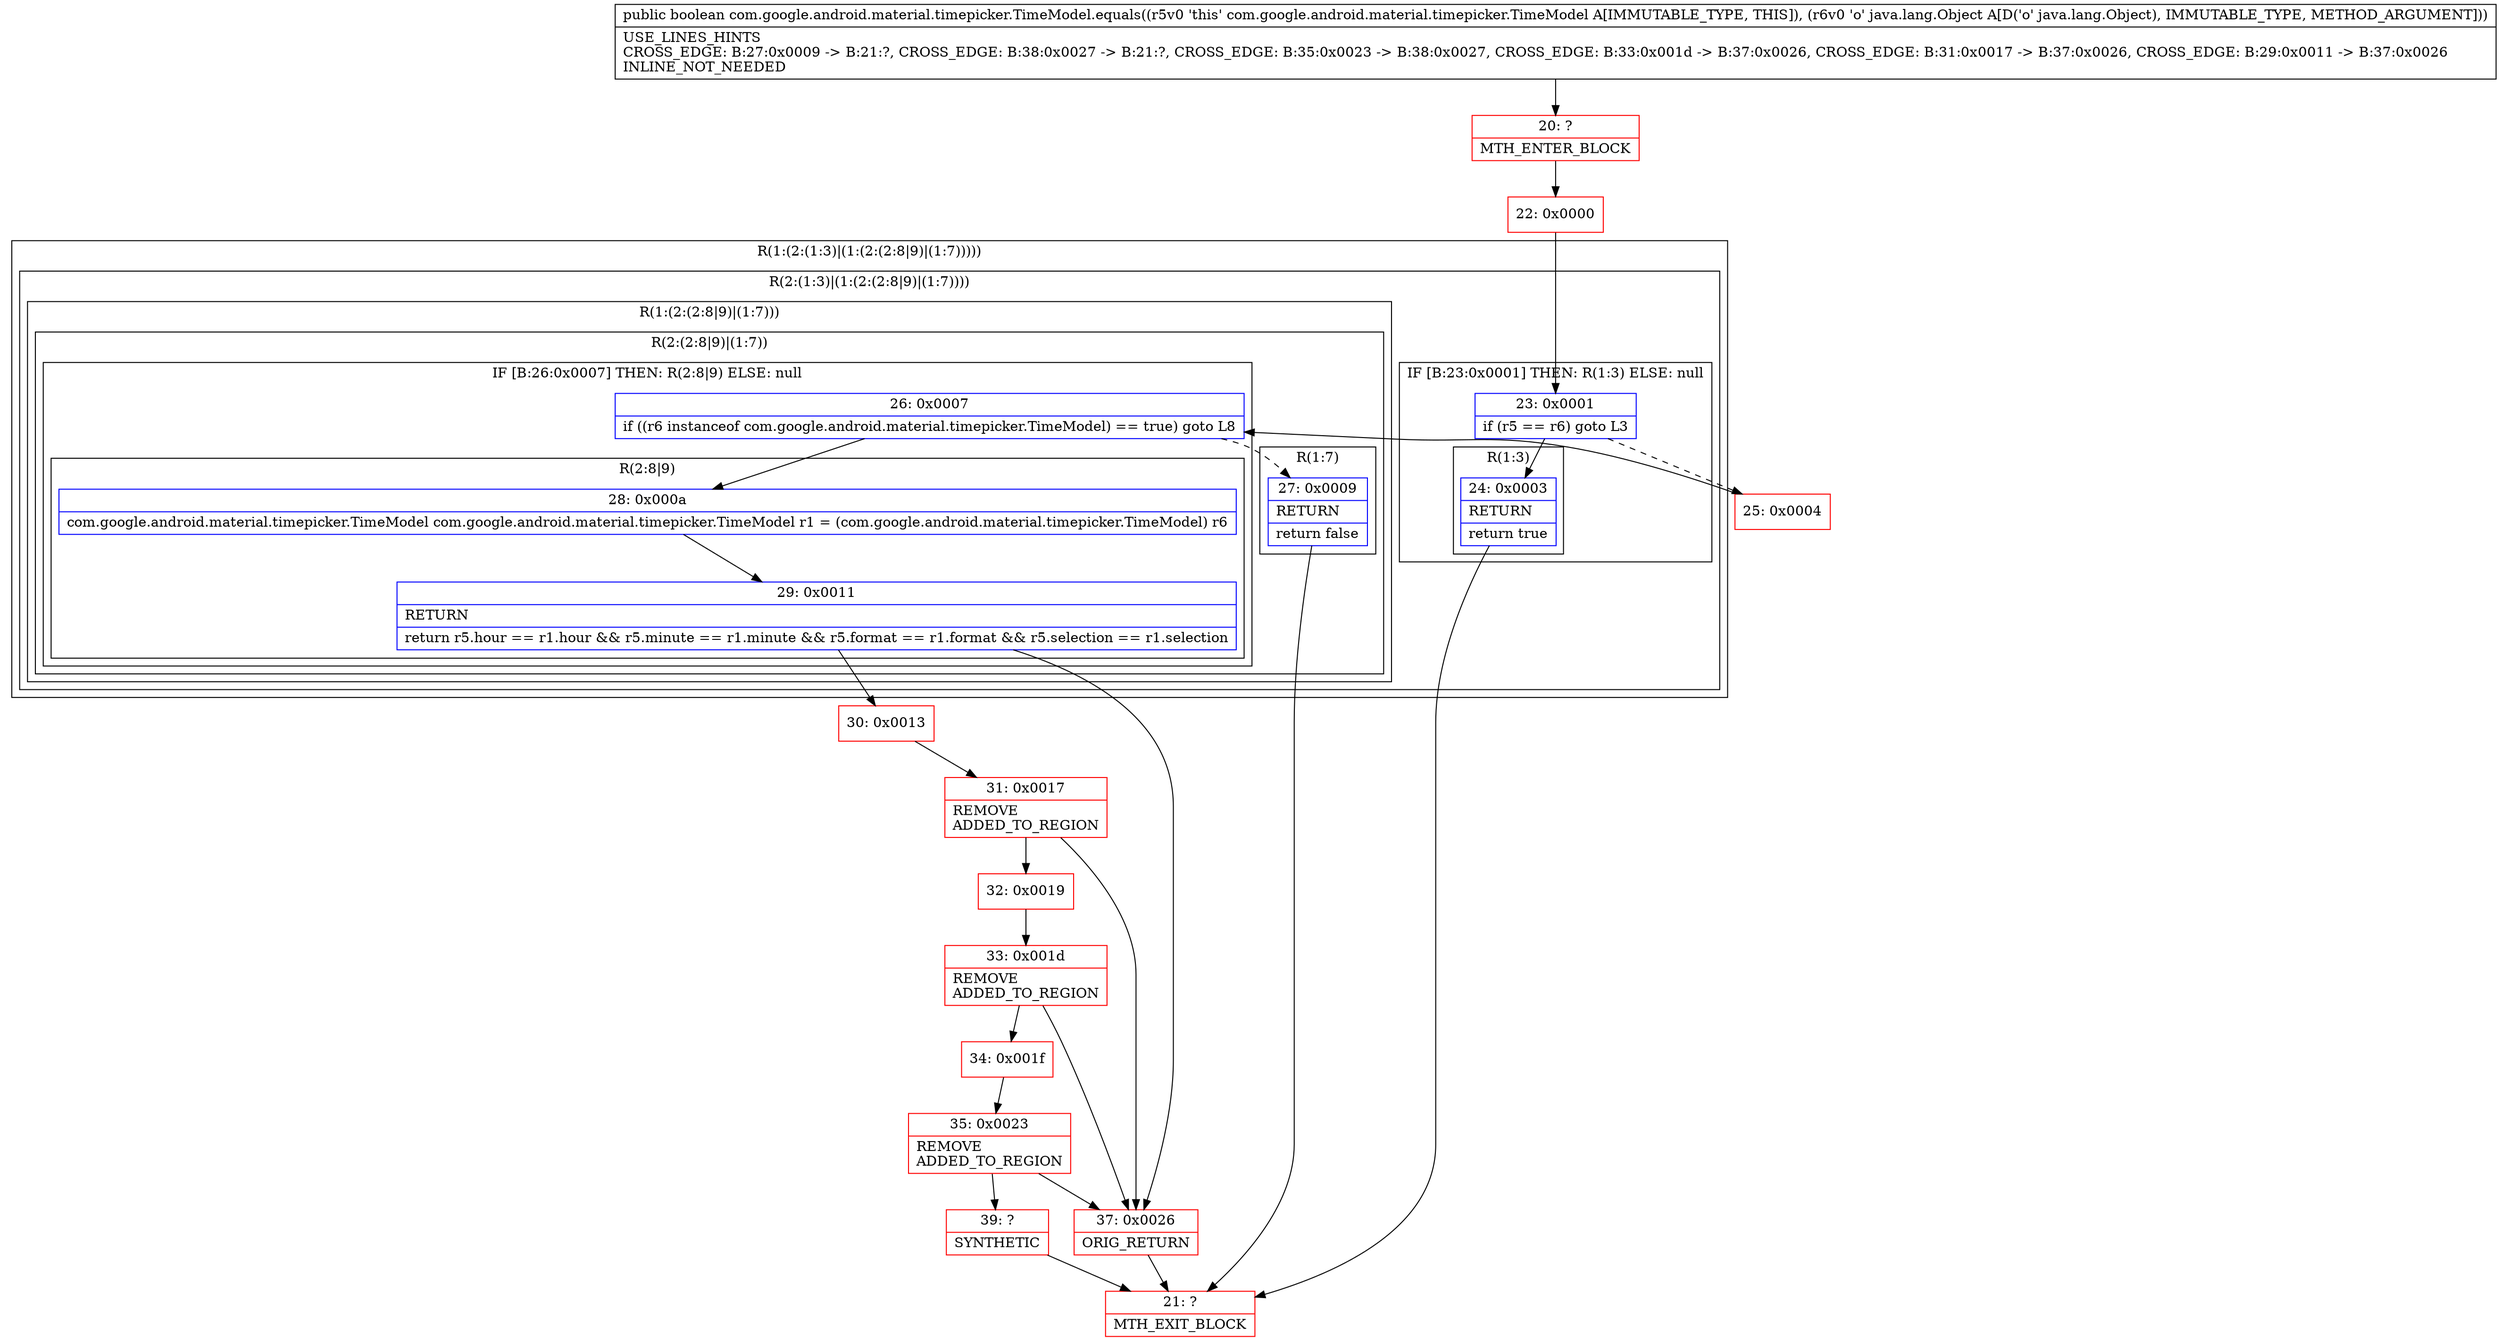 digraph "CFG forcom.google.android.material.timepicker.TimeModel.equals(Ljava\/lang\/Object;)Z" {
subgraph cluster_Region_2093375535 {
label = "R(1:(2:(1:3)|(1:(2:(2:8|9)|(1:7)))))";
node [shape=record,color=blue];
subgraph cluster_Region_633611270 {
label = "R(2:(1:3)|(1:(2:(2:8|9)|(1:7))))";
node [shape=record,color=blue];
subgraph cluster_IfRegion_2000191160 {
label = "IF [B:23:0x0001] THEN: R(1:3) ELSE: null";
node [shape=record,color=blue];
Node_23 [shape=record,label="{23\:\ 0x0001|if (r5 == r6) goto L3\l}"];
subgraph cluster_Region_1489297934 {
label = "R(1:3)";
node [shape=record,color=blue];
Node_24 [shape=record,label="{24\:\ 0x0003|RETURN\l|return true\l}"];
}
}
subgraph cluster_Region_390870561 {
label = "R(1:(2:(2:8|9)|(1:7)))";
node [shape=record,color=blue];
subgraph cluster_Region_321701082 {
label = "R(2:(2:8|9)|(1:7))";
node [shape=record,color=blue];
subgraph cluster_IfRegion_659924409 {
label = "IF [B:26:0x0007] THEN: R(2:8|9) ELSE: null";
node [shape=record,color=blue];
Node_26 [shape=record,label="{26\:\ 0x0007|if ((r6 instanceof com.google.android.material.timepicker.TimeModel) == true) goto L8\l}"];
subgraph cluster_Region_1844121475 {
label = "R(2:8|9)";
node [shape=record,color=blue];
Node_28 [shape=record,label="{28\:\ 0x000a|com.google.android.material.timepicker.TimeModel com.google.android.material.timepicker.TimeModel r1 = (com.google.android.material.timepicker.TimeModel) r6\l}"];
Node_29 [shape=record,label="{29\:\ 0x0011|RETURN\l|return r5.hour == r1.hour && r5.minute == r1.minute && r5.format == r1.format && r5.selection == r1.selection\l}"];
}
}
subgraph cluster_Region_1493100495 {
label = "R(1:7)";
node [shape=record,color=blue];
Node_27 [shape=record,label="{27\:\ 0x0009|RETURN\l|return false\l}"];
}
}
}
}
}
Node_20 [shape=record,color=red,label="{20\:\ ?|MTH_ENTER_BLOCK\l}"];
Node_22 [shape=record,color=red,label="{22\:\ 0x0000}"];
Node_21 [shape=record,color=red,label="{21\:\ ?|MTH_EXIT_BLOCK\l}"];
Node_25 [shape=record,color=red,label="{25\:\ 0x0004}"];
Node_30 [shape=record,color=red,label="{30\:\ 0x0013}"];
Node_31 [shape=record,color=red,label="{31\:\ 0x0017|REMOVE\lADDED_TO_REGION\l}"];
Node_32 [shape=record,color=red,label="{32\:\ 0x0019}"];
Node_33 [shape=record,color=red,label="{33\:\ 0x001d|REMOVE\lADDED_TO_REGION\l}"];
Node_34 [shape=record,color=red,label="{34\:\ 0x001f}"];
Node_35 [shape=record,color=red,label="{35\:\ 0x0023|REMOVE\lADDED_TO_REGION\l}"];
Node_39 [shape=record,color=red,label="{39\:\ ?|SYNTHETIC\l}"];
Node_37 [shape=record,color=red,label="{37\:\ 0x0026|ORIG_RETURN\l}"];
MethodNode[shape=record,label="{public boolean com.google.android.material.timepicker.TimeModel.equals((r5v0 'this' com.google.android.material.timepicker.TimeModel A[IMMUTABLE_TYPE, THIS]), (r6v0 'o' java.lang.Object A[D('o' java.lang.Object), IMMUTABLE_TYPE, METHOD_ARGUMENT]))  | USE_LINES_HINTS\lCROSS_EDGE: B:27:0x0009 \-\> B:21:?, CROSS_EDGE: B:38:0x0027 \-\> B:21:?, CROSS_EDGE: B:35:0x0023 \-\> B:38:0x0027, CROSS_EDGE: B:33:0x001d \-\> B:37:0x0026, CROSS_EDGE: B:31:0x0017 \-\> B:37:0x0026, CROSS_EDGE: B:29:0x0011 \-\> B:37:0x0026\lINLINE_NOT_NEEDED\l}"];
MethodNode -> Node_20;Node_23 -> Node_24;
Node_23 -> Node_25[style=dashed];
Node_24 -> Node_21;
Node_26 -> Node_27[style=dashed];
Node_26 -> Node_28;
Node_28 -> Node_29;
Node_29 -> Node_30;
Node_29 -> Node_37;
Node_27 -> Node_21;
Node_20 -> Node_22;
Node_22 -> Node_23;
Node_25 -> Node_26;
Node_30 -> Node_31;
Node_31 -> Node_32;
Node_31 -> Node_37;
Node_32 -> Node_33;
Node_33 -> Node_34;
Node_33 -> Node_37;
Node_34 -> Node_35;
Node_35 -> Node_37;
Node_35 -> Node_39;
Node_39 -> Node_21;
Node_37 -> Node_21;
}

